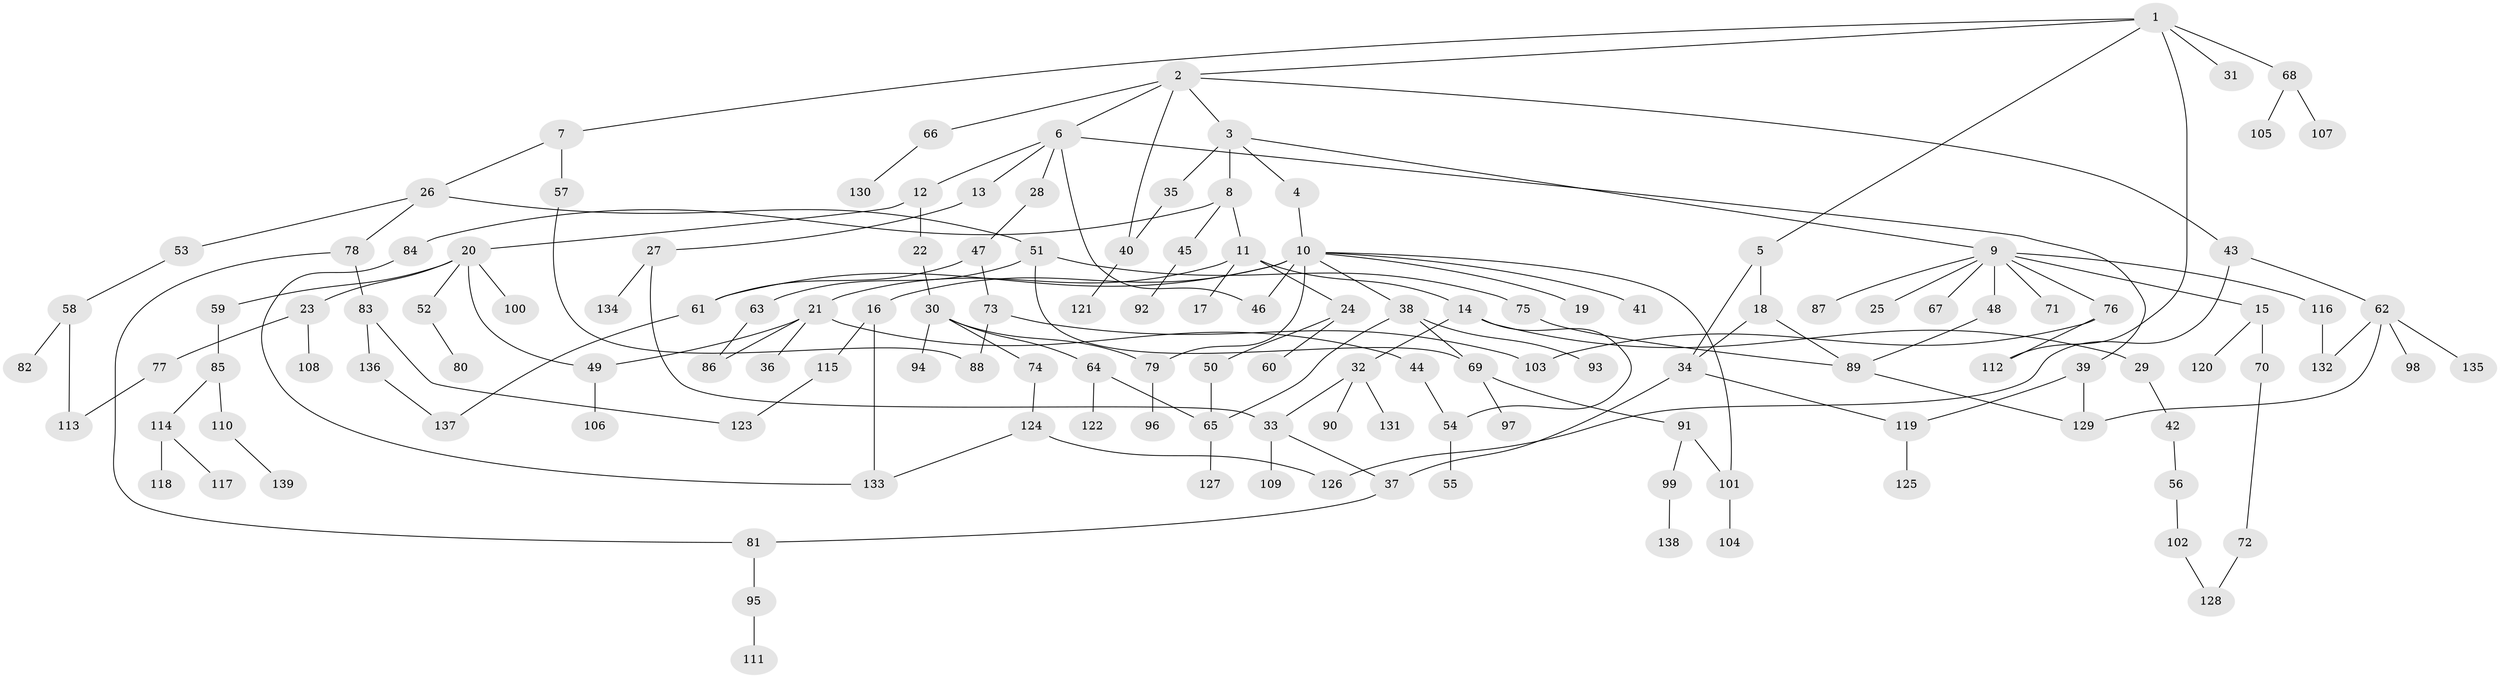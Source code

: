 // coarse degree distribution, {5: 0.03225806451612903, 7: 0.021505376344086023, 2: 0.3118279569892473, 6: 0.053763440860215055, 3: 0.12903225806451613, 4: 0.11827956989247312, 8: 0.010752688172043012, 10: 0.010752688172043012, 1: 0.3118279569892473}
// Generated by graph-tools (version 1.1) at 2025/41/03/06/25 10:41:28]
// undirected, 139 vertices, 169 edges
graph export_dot {
graph [start="1"]
  node [color=gray90,style=filled];
  1;
  2;
  3;
  4;
  5;
  6;
  7;
  8;
  9;
  10;
  11;
  12;
  13;
  14;
  15;
  16;
  17;
  18;
  19;
  20;
  21;
  22;
  23;
  24;
  25;
  26;
  27;
  28;
  29;
  30;
  31;
  32;
  33;
  34;
  35;
  36;
  37;
  38;
  39;
  40;
  41;
  42;
  43;
  44;
  45;
  46;
  47;
  48;
  49;
  50;
  51;
  52;
  53;
  54;
  55;
  56;
  57;
  58;
  59;
  60;
  61;
  62;
  63;
  64;
  65;
  66;
  67;
  68;
  69;
  70;
  71;
  72;
  73;
  74;
  75;
  76;
  77;
  78;
  79;
  80;
  81;
  82;
  83;
  84;
  85;
  86;
  87;
  88;
  89;
  90;
  91;
  92;
  93;
  94;
  95;
  96;
  97;
  98;
  99;
  100;
  101;
  102;
  103;
  104;
  105;
  106;
  107;
  108;
  109;
  110;
  111;
  112;
  113;
  114;
  115;
  116;
  117;
  118;
  119;
  120;
  121;
  122;
  123;
  124;
  125;
  126;
  127;
  128;
  129;
  130;
  131;
  132;
  133;
  134;
  135;
  136;
  137;
  138;
  139;
  1 -- 2;
  1 -- 5;
  1 -- 7;
  1 -- 31;
  1 -- 68;
  1 -- 112;
  2 -- 3;
  2 -- 6;
  2 -- 40;
  2 -- 43;
  2 -- 66;
  3 -- 4;
  3 -- 8;
  3 -- 9;
  3 -- 35;
  4 -- 10;
  5 -- 18;
  5 -- 34;
  6 -- 12;
  6 -- 13;
  6 -- 28;
  6 -- 39;
  6 -- 46;
  7 -- 26;
  7 -- 57;
  8 -- 11;
  8 -- 45;
  8 -- 84;
  9 -- 15;
  9 -- 25;
  9 -- 48;
  9 -- 67;
  9 -- 71;
  9 -- 76;
  9 -- 87;
  9 -- 116;
  10 -- 16;
  10 -- 19;
  10 -- 38;
  10 -- 41;
  10 -- 46;
  10 -- 79;
  10 -- 61;
  10 -- 101;
  11 -- 14;
  11 -- 17;
  11 -- 21;
  11 -- 24;
  12 -- 20;
  12 -- 22;
  13 -- 27;
  14 -- 29;
  14 -- 32;
  14 -- 54;
  15 -- 70;
  15 -- 120;
  16 -- 115;
  16 -- 133;
  18 -- 34;
  18 -- 89;
  20 -- 23;
  20 -- 52;
  20 -- 59;
  20 -- 100;
  20 -- 49;
  21 -- 36;
  21 -- 44;
  21 -- 49;
  21 -- 86;
  22 -- 30;
  23 -- 77;
  23 -- 108;
  24 -- 50;
  24 -- 60;
  26 -- 51;
  26 -- 53;
  26 -- 78;
  27 -- 33;
  27 -- 134;
  28 -- 47;
  29 -- 42;
  30 -- 64;
  30 -- 74;
  30 -- 79;
  30 -- 94;
  32 -- 90;
  32 -- 131;
  32 -- 33;
  33 -- 37;
  33 -- 109;
  34 -- 37;
  34 -- 119;
  35 -- 40;
  37 -- 81;
  38 -- 93;
  38 -- 65;
  38 -- 69;
  39 -- 119;
  39 -- 129;
  40 -- 121;
  42 -- 56;
  43 -- 62;
  43 -- 126;
  44 -- 54;
  45 -- 92;
  47 -- 61;
  47 -- 73;
  48 -- 89;
  49 -- 106;
  50 -- 65;
  51 -- 63;
  51 -- 69;
  51 -- 75;
  52 -- 80;
  53 -- 58;
  54 -- 55;
  56 -- 102;
  57 -- 88;
  58 -- 82;
  58 -- 113;
  59 -- 85;
  61 -- 137;
  62 -- 98;
  62 -- 129;
  62 -- 132;
  62 -- 135;
  63 -- 86;
  64 -- 65;
  64 -- 122;
  65 -- 127;
  66 -- 130;
  68 -- 105;
  68 -- 107;
  69 -- 91;
  69 -- 97;
  70 -- 72;
  72 -- 128;
  73 -- 88;
  73 -- 103;
  74 -- 124;
  75 -- 89;
  76 -- 103;
  76 -- 112;
  77 -- 113;
  78 -- 81;
  78 -- 83;
  79 -- 96;
  81 -- 95;
  83 -- 123;
  83 -- 136;
  84 -- 133;
  85 -- 110;
  85 -- 114;
  89 -- 129;
  91 -- 99;
  91 -- 101;
  95 -- 111;
  99 -- 138;
  101 -- 104;
  102 -- 128;
  110 -- 139;
  114 -- 117;
  114 -- 118;
  115 -- 123;
  116 -- 132;
  119 -- 125;
  124 -- 126;
  124 -- 133;
  136 -- 137;
}
